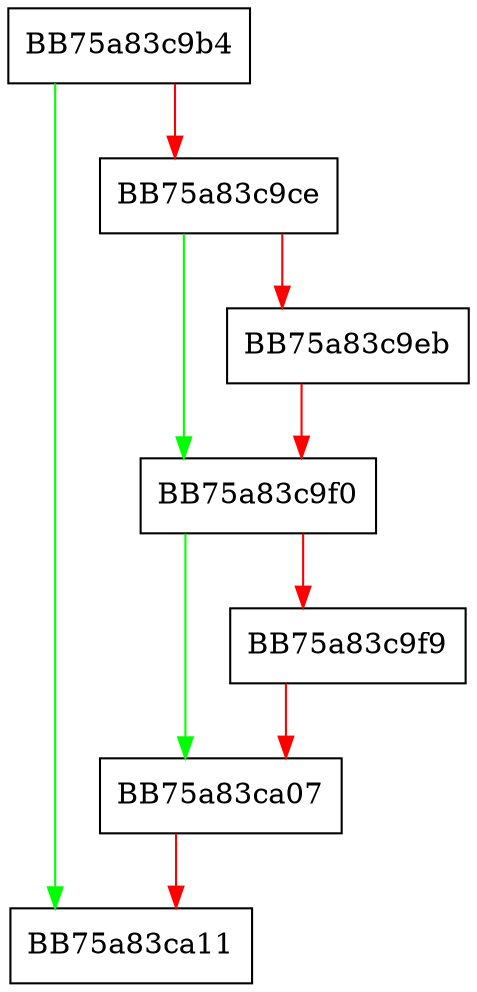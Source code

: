 digraph CleanupScanTask {
  node [shape="box"];
  graph [splines=ortho];
  BB75a83c9b4 -> BB75a83ca11 [color="green"];
  BB75a83c9b4 -> BB75a83c9ce [color="red"];
  BB75a83c9ce -> BB75a83c9f0 [color="green"];
  BB75a83c9ce -> BB75a83c9eb [color="red"];
  BB75a83c9eb -> BB75a83c9f0 [color="red"];
  BB75a83c9f0 -> BB75a83ca07 [color="green"];
  BB75a83c9f0 -> BB75a83c9f9 [color="red"];
  BB75a83c9f9 -> BB75a83ca07 [color="red"];
  BB75a83ca07 -> BB75a83ca11 [color="red"];
}